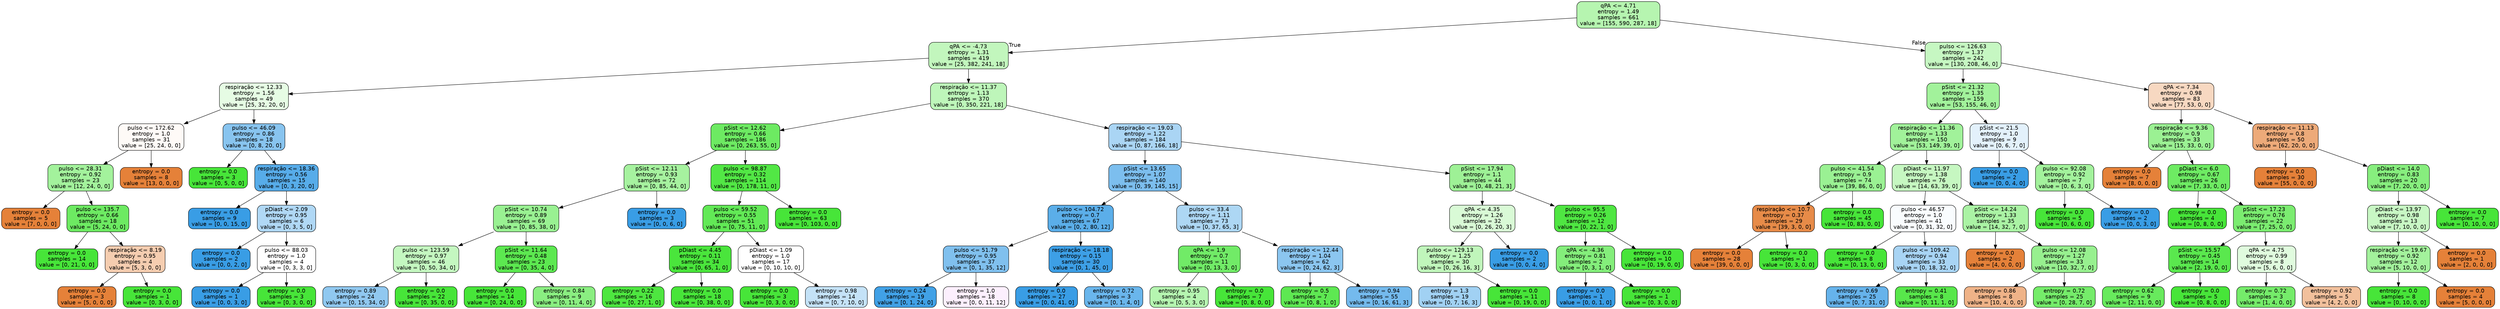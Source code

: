 digraph Tree {
node [shape=box, style="filled, rounded", color="black", fontname="helvetica"] ;
edge [fontname="helvetica"] ;
0 [label="qPA <= 4.71\nentropy = 1.49\nsamples = 661\nvalue = [155, 590, 287, 18]", fillcolor="#b6f5b0"] ;
1 [label="qPA <= -4.73\nentropy = 1.31\nsamples = 419\nvalue = [25, 382, 241, 18]", fillcolor="#c2f6bd"] ;
0 -> 1 [labeldistance=2.5, labelangle=45, headlabel="True"] ;
2 [label="respiração <= 12.33\nentropy = 1.56\nsamples = 49\nvalue = [25, 32, 20, 0]", fillcolor="#e6fce4"] ;
1 -> 2 ;
3 [label="pulso <= 172.62\nentropy = 1.0\nsamples = 31\nvalue = [25, 24, 0, 0]", fillcolor="#fefaf7"] ;
2 -> 3 ;
4 [label="pulso <= 28.31\nentropy = 0.92\nsamples = 23\nvalue = [12, 24, 0, 0]", fillcolor="#a3f29c"] ;
3 -> 4 ;
5 [label="entropy = 0.0\nsamples = 5\nvalue = [7, 0, 0, 0]", fillcolor="#e58139"] ;
4 -> 5 ;
6 [label="pulso <= 135.7\nentropy = 0.66\nsamples = 18\nvalue = [5, 24, 0, 0]", fillcolor="#6dea62"] ;
4 -> 6 ;
7 [label="entropy = 0.0\nsamples = 14\nvalue = [0, 21, 0, 0]", fillcolor="#47e539"] ;
6 -> 7 ;
8 [label="respiração <= 8.19\nentropy = 0.95\nsamples = 4\nvalue = [5, 3, 0, 0]", fillcolor="#f5cdb0"] ;
6 -> 8 ;
9 [label="entropy = 0.0\nsamples = 3\nvalue = [5, 0, 0, 0]", fillcolor="#e58139"] ;
8 -> 9 ;
10 [label="entropy = 0.0\nsamples = 1\nvalue = [0, 3, 0, 0]", fillcolor="#47e539"] ;
8 -> 10 ;
11 [label="entropy = 0.0\nsamples = 8\nvalue = [13, 0, 0, 0]", fillcolor="#e58139"] ;
3 -> 11 ;
12 [label="pulso <= 46.09\nentropy = 0.86\nsamples = 18\nvalue = [0, 8, 20, 0]", fillcolor="#88c4ef"] ;
2 -> 12 ;
13 [label="entropy = 0.0\nsamples = 3\nvalue = [0, 5, 0, 0]", fillcolor="#47e539"] ;
12 -> 13 ;
14 [label="respiração <= 18.36\nentropy = 0.56\nsamples = 15\nvalue = [0, 3, 20, 0]", fillcolor="#57ace9"] ;
12 -> 14 ;
15 [label="entropy = 0.0\nsamples = 9\nvalue = [0, 0, 15, 0]", fillcolor="#399de5"] ;
14 -> 15 ;
16 [label="pDiast <= 2.09\nentropy = 0.95\nsamples = 6\nvalue = [0, 3, 5, 0]", fillcolor="#b0d8f5"] ;
14 -> 16 ;
17 [label="entropy = 0.0\nsamples = 2\nvalue = [0, 0, 2, 0]", fillcolor="#399de5"] ;
16 -> 17 ;
18 [label="pulso <= 88.03\nentropy = 1.0\nsamples = 4\nvalue = [0, 3, 3, 0]", fillcolor="#ffffff"] ;
16 -> 18 ;
19 [label="entropy = 0.0\nsamples = 1\nvalue = [0, 0, 3, 0]", fillcolor="#399de5"] ;
18 -> 19 ;
20 [label="entropy = 0.0\nsamples = 3\nvalue = [0, 3, 0, 0]", fillcolor="#47e539"] ;
18 -> 20 ;
21 [label="respiração <= 11.37\nentropy = 1.13\nsamples = 370\nvalue = [0, 350, 221, 18]", fillcolor="#bef6ba"] ;
1 -> 21 ;
22 [label="pSist <= 12.62\nentropy = 0.66\nsamples = 186\nvalue = [0, 263, 55, 0]", fillcolor="#6dea62"] ;
21 -> 22 ;
23 [label="pSist <= 12.11\nentropy = 0.93\nsamples = 72\nvalue = [0, 85, 44, 0]", fillcolor="#a6f29f"] ;
22 -> 23 ;
24 [label="pSist <= 10.74\nentropy = 0.89\nsamples = 69\nvalue = [0, 85, 38, 0]", fillcolor="#99f192"] ;
23 -> 24 ;
25 [label="pulso <= 123.59\nentropy = 0.97\nsamples = 46\nvalue = [0, 50, 34, 0]", fillcolor="#c4f7c0"] ;
24 -> 25 ;
26 [label="entropy = 0.89\nsamples = 24\nvalue = [0, 15, 34, 0]", fillcolor="#90c8f0"] ;
25 -> 26 ;
27 [label="entropy = 0.0\nsamples = 22\nvalue = [0, 35, 0, 0]", fillcolor="#47e539"] ;
25 -> 27 ;
28 [label="pSist <= 11.64\nentropy = 0.48\nsamples = 23\nvalue = [0, 35, 4, 0]", fillcolor="#5ce850"] ;
24 -> 28 ;
29 [label="entropy = 0.0\nsamples = 14\nvalue = [0, 24, 0, 0]", fillcolor="#47e539"] ;
28 -> 29 ;
30 [label="entropy = 0.84\nsamples = 9\nvalue = [0, 11, 4, 0]", fillcolor="#8aee81"] ;
28 -> 30 ;
31 [label="entropy = 0.0\nsamples = 3\nvalue = [0, 0, 6, 0]", fillcolor="#399de5"] ;
23 -> 31 ;
32 [label="pulso <= 98.87\nentropy = 0.32\nsamples = 114\nvalue = [0, 178, 11, 0]", fillcolor="#52e745"] ;
22 -> 32 ;
33 [label="pulso <= 59.52\nentropy = 0.55\nsamples = 51\nvalue = [0, 75, 11, 0]", fillcolor="#62e956"] ;
32 -> 33 ;
34 [label="pDiast <= 4.45\nentropy = 0.11\nsamples = 34\nvalue = [0, 65, 1, 0]", fillcolor="#4ae53c"] ;
33 -> 34 ;
35 [label="entropy = 0.22\nsamples = 16\nvalue = [0, 27, 1, 0]", fillcolor="#4ee640"] ;
34 -> 35 ;
36 [label="entropy = 0.0\nsamples = 18\nvalue = [0, 38, 0, 0]", fillcolor="#47e539"] ;
34 -> 36 ;
37 [label="pDiast <= 1.09\nentropy = 1.0\nsamples = 17\nvalue = [0, 10, 10, 0]", fillcolor="#ffffff"] ;
33 -> 37 ;
38 [label="entropy = 0.0\nsamples = 3\nvalue = [0, 3, 0, 0]", fillcolor="#47e539"] ;
37 -> 38 ;
39 [label="entropy = 0.98\nsamples = 14\nvalue = [0, 7, 10, 0]", fillcolor="#c4e2f7"] ;
37 -> 39 ;
40 [label="entropy = 0.0\nsamples = 63\nvalue = [0, 103, 0, 0]", fillcolor="#47e539"] ;
32 -> 40 ;
41 [label="respiração <= 19.03\nentropy = 1.22\nsamples = 184\nvalue = [0, 87, 166, 18]", fillcolor="#aad5f4"] ;
21 -> 41 ;
42 [label="pSist <= 13.65\nentropy = 1.07\nsamples = 140\nvalue = [0, 39, 145, 15]", fillcolor="#7cbeee"] ;
41 -> 42 ;
43 [label="pulso <= 104.72\nentropy = 0.7\nsamples = 67\nvalue = [0, 2, 80, 12]", fillcolor="#5baee9"] ;
42 -> 43 ;
44 [label="pulso <= 51.79\nentropy = 0.95\nsamples = 37\nvalue = [0, 1, 35, 12]", fillcolor="#80c0ee"] ;
43 -> 44 ;
45 [label="entropy = 0.24\nsamples = 19\nvalue = [0, 1, 24, 0]", fillcolor="#41a1e6"] ;
44 -> 45 ;
46 [label="entropy = 1.0\nsamples = 18\nvalue = [0, 0, 11, 12]", fillcolor="#fceffd"] ;
44 -> 46 ;
47 [label="respiração <= 18.18\nentropy = 0.15\nsamples = 30\nvalue = [0, 1, 45, 0]", fillcolor="#3d9fe6"] ;
43 -> 47 ;
48 [label="entropy = 0.0\nsamples = 27\nvalue = [0, 0, 41, 0]", fillcolor="#399de5"] ;
47 -> 48 ;
49 [label="entropy = 0.72\nsamples = 3\nvalue = [0, 1, 4, 0]", fillcolor="#6ab6ec"] ;
47 -> 49 ;
50 [label="pulso <= 33.4\nentropy = 1.11\nsamples = 73\nvalue = [0, 37, 65, 3]", fillcolor="#add7f4"] ;
42 -> 50 ;
51 [label="qPA <= 1.9\nentropy = 0.7\nsamples = 11\nvalue = [0, 13, 3, 0]", fillcolor="#71eb67"] ;
50 -> 51 ;
52 [label="entropy = 0.95\nsamples = 4\nvalue = [0, 5, 3, 0]", fillcolor="#b5f5b0"] ;
51 -> 52 ;
53 [label="entropy = 0.0\nsamples = 7\nvalue = [0, 8, 0, 0]", fillcolor="#47e539"] ;
51 -> 53 ;
54 [label="respiração <= 12.44\nentropy = 1.04\nsamples = 62\nvalue = [0, 24, 62, 3]", fillcolor="#8bc6f0"] ;
50 -> 54 ;
55 [label="entropy = 0.5\nsamples = 7\nvalue = [0, 8, 1, 0]", fillcolor="#5ee852"] ;
54 -> 55 ;
56 [label="entropy = 0.94\nsamples = 55\nvalue = [0, 16, 61, 3]", fillcolor="#74baed"] ;
54 -> 56 ;
57 [label="pSist <= 17.94\nentropy = 1.1\nsamples = 44\nvalue = [0, 48, 21, 3]", fillcolor="#9ef196"] ;
41 -> 57 ;
58 [label="qPA <= 4.35\nentropy = 1.26\nsamples = 32\nvalue = [0, 26, 20, 3]", fillcolor="#d9fad6"] ;
57 -> 58 ;
59 [label="pulso <= 129.13\nentropy = 1.25\nsamples = 30\nvalue = [0, 26, 16, 3]", fillcolor="#c0f6bb"] ;
58 -> 59 ;
60 [label="entropy = 1.3\nsamples = 19\nvalue = [0, 7, 16, 3]", fillcolor="#a1d1f3"] ;
59 -> 60 ;
61 [label="entropy = 0.0\nsamples = 11\nvalue = [0, 19, 0, 0]", fillcolor="#47e539"] ;
59 -> 61 ;
62 [label="entropy = 0.0\nsamples = 2\nvalue = [0, 0, 4, 0]", fillcolor="#399de5"] ;
58 -> 62 ;
63 [label="pulso <= 95.5\nentropy = 0.26\nsamples = 12\nvalue = [0, 22, 1, 0]", fillcolor="#4fe642"] ;
57 -> 63 ;
64 [label="qPA <= -4.36\nentropy = 0.81\nsamples = 2\nvalue = [0, 3, 1, 0]", fillcolor="#84ee7b"] ;
63 -> 64 ;
65 [label="entropy = 0.0\nsamples = 1\nvalue = [0, 0, 1, 0]", fillcolor="#399de5"] ;
64 -> 65 ;
66 [label="entropy = 0.0\nsamples = 1\nvalue = [0, 3, 0, 0]", fillcolor="#47e539"] ;
64 -> 66 ;
67 [label="entropy = 0.0\nsamples = 10\nvalue = [0, 19, 0, 0]", fillcolor="#47e539"] ;
63 -> 67 ;
68 [label="pulso <= 126.63\nentropy = 1.37\nsamples = 242\nvalue = [130, 208, 46, 0]", fillcolor="#c6f7c2"] ;
0 -> 68 [labeldistance=2.5, labelangle=-45, headlabel="False"] ;
69 [label="pSist <= 21.32\nentropy = 1.35\nsamples = 159\nvalue = [53, 155, 46, 0]", fillcolor="#a2f29b"] ;
68 -> 69 ;
70 [label="respiração <= 11.36\nentropy = 1.33\nsamples = 150\nvalue = [53, 149, 39, 0]", fillcolor="#a1f29a"] ;
69 -> 70 ;
71 [label="pulso <= 41.54\nentropy = 0.9\nsamples = 74\nvalue = [39, 86, 0, 0]", fillcolor="#9af193"] ;
70 -> 71 ;
72 [label="respiração <= 10.7\nentropy = 0.37\nsamples = 29\nvalue = [39, 3, 0, 0]", fillcolor="#e78b48"] ;
71 -> 72 ;
73 [label="entropy = 0.0\nsamples = 28\nvalue = [39, 0, 0, 0]", fillcolor="#e58139"] ;
72 -> 73 ;
74 [label="entropy = 0.0\nsamples = 1\nvalue = [0, 3, 0, 0]", fillcolor="#47e539"] ;
72 -> 74 ;
75 [label="entropy = 0.0\nsamples = 45\nvalue = [0, 83, 0, 0]", fillcolor="#47e539"] ;
71 -> 75 ;
76 [label="pDiast <= 11.97\nentropy = 1.38\nsamples = 76\nvalue = [14, 63, 39, 0]", fillcolor="#c6f7c1"] ;
70 -> 76 ;
77 [label="pulso <= 46.57\nentropy = 1.0\nsamples = 41\nvalue = [0, 31, 32, 0]", fillcolor="#f9fcfe"] ;
76 -> 77 ;
78 [label="entropy = 0.0\nsamples = 8\nvalue = [0, 13, 0, 0]", fillcolor="#47e539"] ;
77 -> 78 ;
79 [label="pulso <= 109.42\nentropy = 0.94\nsamples = 33\nvalue = [0, 18, 32, 0]", fillcolor="#a8d4f4"] ;
77 -> 79 ;
80 [label="entropy = 0.69\nsamples = 25\nvalue = [0, 7, 31, 0]", fillcolor="#66b3eb"] ;
79 -> 80 ;
81 [label="entropy = 0.41\nsamples = 8\nvalue = [0, 11, 1, 0]", fillcolor="#58e74b"] ;
79 -> 81 ;
82 [label="pSist <= 14.24\nentropy = 1.33\nsamples = 35\nvalue = [14, 32, 7, 0]", fillcolor="#aaf3a4"] ;
76 -> 82 ;
83 [label="entropy = 0.0\nsamples = 2\nvalue = [4, 0, 0, 0]", fillcolor="#e58139"] ;
82 -> 83 ;
84 [label="pulso <= 12.08\nentropy = 1.27\nsamples = 33\nvalue = [10, 32, 7, 0]", fillcolor="#97f08f"] ;
82 -> 84 ;
85 [label="entropy = 0.86\nsamples = 8\nvalue = [10, 4, 0, 0]", fillcolor="#efb388"] ;
84 -> 85 ;
86 [label="entropy = 0.72\nsamples = 25\nvalue = [0, 28, 7, 0]", fillcolor="#75ec6a"] ;
84 -> 86 ;
87 [label="pSist <= 21.5\nentropy = 1.0\nsamples = 9\nvalue = [0, 6, 7, 0]", fillcolor="#e3f1fb"] ;
69 -> 87 ;
88 [label="entropy = 0.0\nsamples = 2\nvalue = [0, 0, 4, 0]", fillcolor="#399de5"] ;
87 -> 88 ;
89 [label="pulso <= 92.08\nentropy = 0.92\nsamples = 7\nvalue = [0, 6, 3, 0]", fillcolor="#a3f29c"] ;
87 -> 89 ;
90 [label="entropy = 0.0\nsamples = 5\nvalue = [0, 6, 0, 0]", fillcolor="#47e539"] ;
89 -> 90 ;
91 [label="entropy = 0.0\nsamples = 2\nvalue = [0, 0, 3, 0]", fillcolor="#399de5"] ;
89 -> 91 ;
92 [label="qPA <= 7.34\nentropy = 0.98\nsamples = 83\nvalue = [77, 53, 0, 0]", fillcolor="#f7d8c1"] ;
68 -> 92 ;
93 [label="respiração <= 9.36\nentropy = 0.9\nsamples = 33\nvalue = [15, 33, 0, 0]", fillcolor="#9bf193"] ;
92 -> 93 ;
94 [label="entropy = 0.0\nsamples = 7\nvalue = [8, 0, 0, 0]", fillcolor="#e58139"] ;
93 -> 94 ;
95 [label="pDiast <= 6.0\nentropy = 0.67\nsamples = 26\nvalue = [7, 33, 0, 0]", fillcolor="#6eeb63"] ;
93 -> 95 ;
96 [label="entropy = 0.0\nsamples = 4\nvalue = [0, 8, 0, 0]", fillcolor="#47e539"] ;
95 -> 96 ;
97 [label="pSist <= 17.23\nentropy = 0.76\nsamples = 22\nvalue = [7, 25, 0, 0]", fillcolor="#7bec70"] ;
95 -> 97 ;
98 [label="pSist <= 15.57\nentropy = 0.45\nsamples = 14\nvalue = [2, 19, 0, 0]", fillcolor="#5ae84e"] ;
97 -> 98 ;
99 [label="entropy = 0.62\nsamples = 9\nvalue = [2, 11, 0, 0]", fillcolor="#68ea5d"] ;
98 -> 99 ;
100 [label="entropy = 0.0\nsamples = 5\nvalue = [0, 8, 0, 0]", fillcolor="#47e539"] ;
98 -> 100 ;
101 [label="qPA <= 4.75\nentropy = 0.99\nsamples = 8\nvalue = [5, 6, 0, 0]", fillcolor="#e0fbde"] ;
97 -> 101 ;
102 [label="entropy = 0.72\nsamples = 3\nvalue = [1, 4, 0, 0]", fillcolor="#75ec6a"] ;
101 -> 102 ;
103 [label="entropy = 0.92\nsamples = 5\nvalue = [4, 2, 0, 0]", fillcolor="#f2c09c"] ;
101 -> 103 ;
104 [label="respiração <= 11.13\nentropy = 0.8\nsamples = 50\nvalue = [62, 20, 0, 0]", fillcolor="#edaa79"] ;
92 -> 104 ;
105 [label="entropy = 0.0\nsamples = 30\nvalue = [55, 0, 0, 0]", fillcolor="#e58139"] ;
104 -> 105 ;
106 [label="pDiast <= 14.0\nentropy = 0.83\nsamples = 20\nvalue = [7, 20, 0, 0]", fillcolor="#87ee7e"] ;
104 -> 106 ;
107 [label="pDiast <= 13.97\nentropy = 0.98\nsamples = 13\nvalue = [7, 10, 0, 0]", fillcolor="#c8f7c4"] ;
106 -> 107 ;
108 [label="respiração <= 19.67\nentropy = 0.92\nsamples = 12\nvalue = [5, 10, 0, 0]", fillcolor="#a3f29c"] ;
107 -> 108 ;
109 [label="entropy = 0.0\nsamples = 8\nvalue = [0, 10, 0, 0]", fillcolor="#47e539"] ;
108 -> 109 ;
110 [label="entropy = 0.0\nsamples = 4\nvalue = [5, 0, 0, 0]", fillcolor="#e58139"] ;
108 -> 110 ;
111 [label="entropy = 0.0\nsamples = 1\nvalue = [2, 0, 0, 0]", fillcolor="#e58139"] ;
107 -> 111 ;
112 [label="entropy = 0.0\nsamples = 7\nvalue = [0, 10, 0, 0]", fillcolor="#47e539"] ;
106 -> 112 ;
}